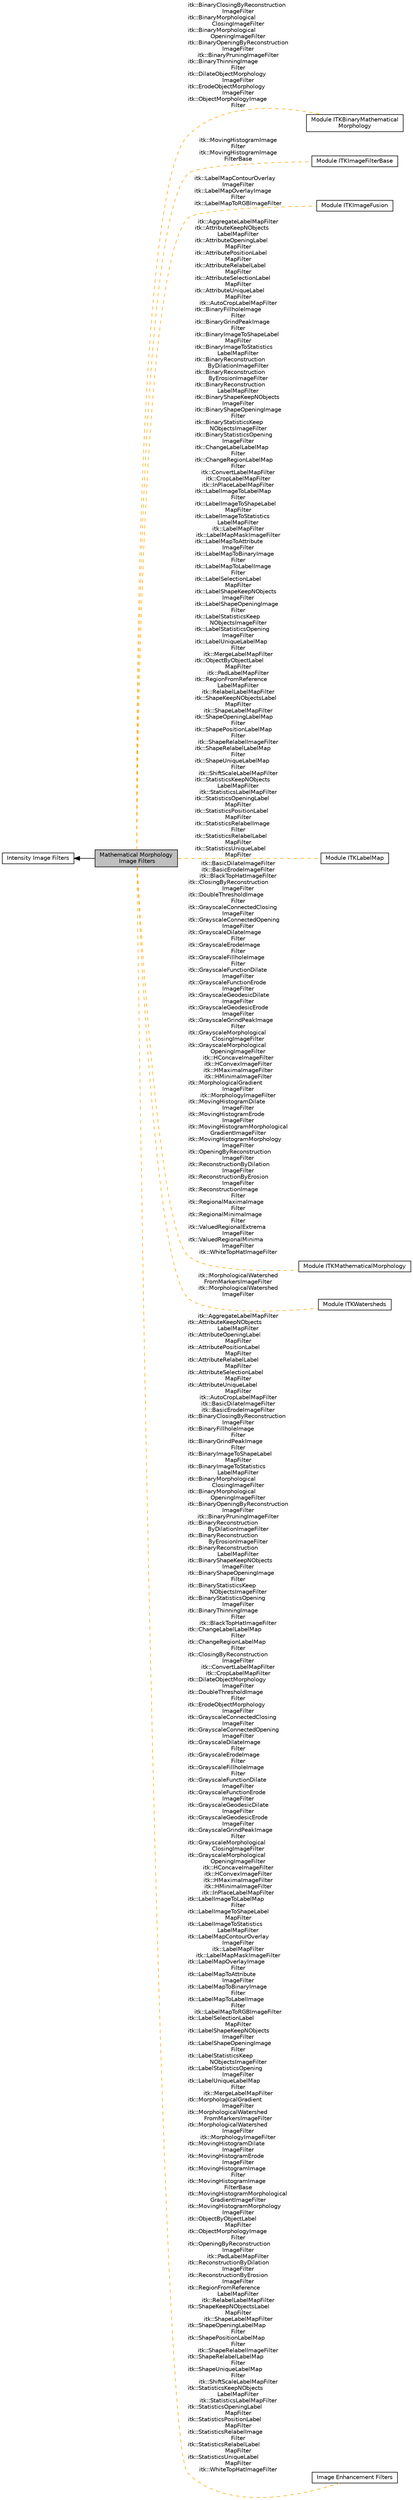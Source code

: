 digraph "Mathematical Morphology Image Filters"
{
  edge [fontname="Helvetica",fontsize="10",labelfontname="Helvetica",labelfontsize="10"];
  node [fontname="Helvetica",fontsize="10",shape=box];
  rankdir=LR;
  Node6 [label="Module ITKBinaryMathematical\lMorphology",height=0.2,width=0.4,color="black", fillcolor="white", style="filled",URL="$group__ITKBinaryMathematicalMorphology.html",tooltip=" "];
  Node9 [label="Module ITKImageFilterBase",height=0.2,width=0.4,color="black", fillcolor="white", style="filled",URL="$group__ITKImageFilterBase.html",tooltip=" "];
  Node7 [label="Module ITKImageFusion",height=0.2,width=0.4,color="black", fillcolor="white", style="filled",URL="$group__ITKImageFusion.html",tooltip=" "];
  Node4 [label="Module ITKLabelMap",height=0.2,width=0.4,color="black", fillcolor="white", style="filled",URL="$group__ITKLabelMap.html",tooltip=" "];
  Node5 [label="Module ITKMathematicalMorphology",height=0.2,width=0.4,color="black", fillcolor="white", style="filled",URL="$group__ITKMathematicalMorphology.html",tooltip=" "];
  Node8 [label="Module ITKWatersheds",height=0.2,width=0.4,color="black", fillcolor="white", style="filled",URL="$group__ITKWatersheds.html",tooltip=" "];
  Node3 [label="Image Enhancement Filters",height=0.2,width=0.4,color="black", fillcolor="white", style="filled",URL="$group__ImageEnhancement.html",tooltip=" "];
  Node2 [label="Intensity Image Filters",height=0.2,width=0.4,color="black", fillcolor="white", style="filled",URL="$group__IntensityImageFilters.html",tooltip=" "];
  Node1 [label="Mathematical Morphology\l Image Filters",height=0.2,width=0.4,color="black", fillcolor="grey75", style="filled", fontcolor="black",tooltip=" "];
  Node2->Node1 [shape=plaintext, dir="back", style="solid"];
  Node1->Node3 [shape=plaintext, label="itk::AggregateLabelMapFilter\nitk::AttributeKeepNObjects\lLabelMapFilter\nitk::AttributeOpeningLabel\lMapFilter\nitk::AttributePositionLabel\lMapFilter\nitk::AttributeRelabelLabel\lMapFilter\nitk::AttributeSelectionLabel\lMapFilter\nitk::AttributeUniqueLabel\lMapFilter\nitk::AutoCropLabelMapFilter\nitk::BasicDilateImageFilter\nitk::BasicErodeImageFilter\nitk::BinaryClosingByReconstruction\lImageFilter\nitk::BinaryFillholeImage\lFilter\nitk::BinaryGrindPeakImage\lFilter\nitk::BinaryImageToShapeLabel\lMapFilter\nitk::BinaryImageToStatistics\lLabelMapFilter\nitk::BinaryMorphological\lClosingImageFilter\nitk::BinaryMorphological\lOpeningImageFilter\nitk::BinaryOpeningByReconstruction\lImageFilter\nitk::BinaryPruningImageFilter\nitk::BinaryReconstruction\lByDilationImageFilter\nitk::BinaryReconstruction\lByErosionImageFilter\nitk::BinaryReconstruction\lLabelMapFilter\nitk::BinaryShapeKeepNObjects\lImageFilter\nitk::BinaryShapeOpeningImage\lFilter\nitk::BinaryStatisticsKeep\lNObjectsImageFilter\nitk::BinaryStatisticsOpening\lImageFilter\nitk::BinaryThinningImage\lFilter\nitk::BlackTopHatImageFilter\nitk::ChangeLabelLabelMap\lFilter\nitk::ChangeRegionLabelMap\lFilter\nitk::ClosingByReconstruction\lImageFilter\nitk::ConvertLabelMapFilter\nitk::CropLabelMapFilter\nitk::DilateObjectMorphology\lImageFilter\nitk::DoubleThresholdImage\lFilter\nitk::ErodeObjectMorphology\lImageFilter\nitk::GrayscaleConnectedClosing\lImageFilter\nitk::GrayscaleConnectedOpening\lImageFilter\nitk::GrayscaleDilateImage\lFilter\nitk::GrayscaleErodeImage\lFilter\nitk::GrayscaleFillholeImage\lFilter\nitk::GrayscaleFunctionDilate\lImageFilter\nitk::GrayscaleFunctionErode\lImageFilter\nitk::GrayscaleGeodesicDilate\lImageFilter\nitk::GrayscaleGeodesicErode\lImageFilter\nitk::GrayscaleGrindPeakImage\lFilter\nitk::GrayscaleMorphological\lClosingImageFilter\nitk::GrayscaleMorphological\lOpeningImageFilter\nitk::HConcaveImageFilter\nitk::HConvexImageFilter\nitk::HMaximaImageFilter\nitk::HMinimaImageFilter\nitk::InPlaceLabelMapFilter\nitk::LabelImageToLabelMap\lFilter\nitk::LabelImageToShapeLabel\lMapFilter\nitk::LabelImageToStatistics\lLabelMapFilter\nitk::LabelMapContourOverlay\lImageFilter\nitk::LabelMapFilter\nitk::LabelMapMaskImageFilter\nitk::LabelMapOverlayImage\lFilter\nitk::LabelMapToAttribute\lImageFilter\nitk::LabelMapToBinaryImage\lFilter\nitk::LabelMapToLabelImage\lFilter\nitk::LabelMapToRGBImageFilter\nitk::LabelSelectionLabel\lMapFilter\nitk::LabelShapeKeepNObjects\lImageFilter\nitk::LabelShapeOpeningImage\lFilter\nitk::LabelStatisticsKeep\lNObjectsImageFilter\nitk::LabelStatisticsOpening\lImageFilter\nitk::LabelUniqueLabelMap\lFilter\nitk::MergeLabelMapFilter\nitk::MorphologicalGradient\lImageFilter\nitk::MorphologicalWatershed\lFromMarkersImageFilter\nitk::MorphologicalWatershed\lImageFilter\nitk::MorphologyImageFilter\nitk::MovingHistogramDilate\lImageFilter\nitk::MovingHistogramErode\lImageFilter\nitk::MovingHistogramImage\lFilter\nitk::MovingHistogramImage\lFilterBase\nitk::MovingHistogramMorphological\lGradientImageFilter\nitk::MovingHistogramMorphology\lImageFilter\nitk::ObjectByObjectLabel\lMapFilter\nitk::ObjectMorphologyImage\lFilter\nitk::OpeningByReconstruction\lImageFilter\nitk::PadLabelMapFilter\nitk::ReconstructionByDilation\lImageFilter\nitk::ReconstructionByErosion\lImageFilter\nitk::RegionFromReference\lLabelMapFilter\nitk::RelabelLabelMapFilter\nitk::ShapeKeepNObjectsLabel\lMapFilter\nitk::ShapeLabelMapFilter\nitk::ShapeOpeningLabelMap\lFilter\nitk::ShapePositionLabelMap\lFilter\nitk::ShapeRelabelImageFilter\nitk::ShapeRelabelLabelMap\lFilter\nitk::ShapeUniqueLabelMap\lFilter\nitk::ShiftScaleLabelMapFilter\nitk::StatisticsKeepNObjects\lLabelMapFilter\nitk::StatisticsLabelMapFilter\nitk::StatisticsOpeningLabel\lMapFilter\nitk::StatisticsPositionLabel\lMapFilter\nitk::StatisticsRelabelImage\lFilter\nitk::StatisticsRelabelLabel\lMapFilter\nitk::StatisticsUniqueLabel\lMapFilter\nitk::WhiteTopHatImageFilter", color="orange", dir="none", style="dashed"];
  Node1->Node4 [shape=plaintext, label="itk::AggregateLabelMapFilter\nitk::AttributeKeepNObjects\lLabelMapFilter\nitk::AttributeOpeningLabel\lMapFilter\nitk::AttributePositionLabel\lMapFilter\nitk::AttributeRelabelLabel\lMapFilter\nitk::AttributeSelectionLabel\lMapFilter\nitk::AttributeUniqueLabel\lMapFilter\nitk::AutoCropLabelMapFilter\nitk::BinaryFillholeImage\lFilter\nitk::BinaryGrindPeakImage\lFilter\nitk::BinaryImageToShapeLabel\lMapFilter\nitk::BinaryImageToStatistics\lLabelMapFilter\nitk::BinaryReconstruction\lByDilationImageFilter\nitk::BinaryReconstruction\lByErosionImageFilter\nitk::BinaryReconstruction\lLabelMapFilter\nitk::BinaryShapeKeepNObjects\lImageFilter\nitk::BinaryShapeOpeningImage\lFilter\nitk::BinaryStatisticsKeep\lNObjectsImageFilter\nitk::BinaryStatisticsOpening\lImageFilter\nitk::ChangeLabelLabelMap\lFilter\nitk::ChangeRegionLabelMap\lFilter\nitk::ConvertLabelMapFilter\nitk::CropLabelMapFilter\nitk::InPlaceLabelMapFilter\nitk::LabelImageToLabelMap\lFilter\nitk::LabelImageToShapeLabel\lMapFilter\nitk::LabelImageToStatistics\lLabelMapFilter\nitk::LabelMapFilter\nitk::LabelMapMaskImageFilter\nitk::LabelMapToAttribute\lImageFilter\nitk::LabelMapToBinaryImage\lFilter\nitk::LabelMapToLabelImage\lFilter\nitk::LabelSelectionLabel\lMapFilter\nitk::LabelShapeKeepNObjects\lImageFilter\nitk::LabelShapeOpeningImage\lFilter\nitk::LabelStatisticsKeep\lNObjectsImageFilter\nitk::LabelStatisticsOpening\lImageFilter\nitk::LabelUniqueLabelMap\lFilter\nitk::MergeLabelMapFilter\nitk::ObjectByObjectLabel\lMapFilter\nitk::PadLabelMapFilter\nitk::RegionFromReference\lLabelMapFilter\nitk::RelabelLabelMapFilter\nitk::ShapeKeepNObjectsLabel\lMapFilter\nitk::ShapeLabelMapFilter\nitk::ShapeOpeningLabelMap\lFilter\nitk::ShapePositionLabelMap\lFilter\nitk::ShapeRelabelImageFilter\nitk::ShapeRelabelLabelMap\lFilter\nitk::ShapeUniqueLabelMap\lFilter\nitk::ShiftScaleLabelMapFilter\nitk::StatisticsKeepNObjects\lLabelMapFilter\nitk::StatisticsLabelMapFilter\nitk::StatisticsOpeningLabel\lMapFilter\nitk::StatisticsPositionLabel\lMapFilter\nitk::StatisticsRelabelImage\lFilter\nitk::StatisticsRelabelLabel\lMapFilter\nitk::StatisticsUniqueLabel\lMapFilter", color="orange", dir="none", style="dashed"];
  Node1->Node5 [shape=plaintext, label="itk::BasicDilateImageFilter\nitk::BasicErodeImageFilter\nitk::BlackTopHatImageFilter\nitk::ClosingByReconstruction\lImageFilter\nitk::DoubleThresholdImage\lFilter\nitk::GrayscaleConnectedClosing\lImageFilter\nitk::GrayscaleConnectedOpening\lImageFilter\nitk::GrayscaleDilateImage\lFilter\nitk::GrayscaleErodeImage\lFilter\nitk::GrayscaleFillholeImage\lFilter\nitk::GrayscaleFunctionDilate\lImageFilter\nitk::GrayscaleFunctionErode\lImageFilter\nitk::GrayscaleGeodesicDilate\lImageFilter\nitk::GrayscaleGeodesicErode\lImageFilter\nitk::GrayscaleGrindPeakImage\lFilter\nitk::GrayscaleMorphological\lClosingImageFilter\nitk::GrayscaleMorphological\lOpeningImageFilter\nitk::HConcaveImageFilter\nitk::HConvexImageFilter\nitk::HMaximaImageFilter\nitk::HMinimaImageFilter\nitk::MorphologicalGradient\lImageFilter\nitk::MorphologyImageFilter\nitk::MovingHistogramDilate\lImageFilter\nitk::MovingHistogramErode\lImageFilter\nitk::MovingHistogramMorphological\lGradientImageFilter\nitk::MovingHistogramMorphology\lImageFilter\nitk::OpeningByReconstruction\lImageFilter\nitk::ReconstructionByDilation\lImageFilter\nitk::ReconstructionByErosion\lImageFilter\nitk::ReconstructionImage\lFilter\nitk::RegionalMaximaImage\lFilter\nitk::RegionalMinimaImage\lFilter\nitk::ValuedRegionalExtrema\lImageFilter\nitk::ValuedRegionalMinima\lImageFilter\nitk::WhiteTopHatImageFilter", color="orange", dir="none", style="dashed"];
  Node1->Node6 [shape=plaintext, label="itk::BinaryClosingByReconstruction\lImageFilter\nitk::BinaryMorphological\lClosingImageFilter\nitk::BinaryMorphological\lOpeningImageFilter\nitk::BinaryOpeningByReconstruction\lImageFilter\nitk::BinaryPruningImageFilter\nitk::BinaryThinningImage\lFilter\nitk::DilateObjectMorphology\lImageFilter\nitk::ErodeObjectMorphology\lImageFilter\nitk::ObjectMorphologyImage\lFilter", color="orange", dir="none", style="dashed"];
  Node1->Node7 [shape=plaintext, label="itk::LabelMapContourOverlay\lImageFilter\nitk::LabelMapOverlayImage\lFilter\nitk::LabelMapToRGBImageFilter", color="orange", dir="none", style="dashed"];
  Node1->Node8 [shape=plaintext, label="itk::MorphologicalWatershed\lFromMarkersImageFilter\nitk::MorphologicalWatershed\lImageFilter", color="orange", dir="none", style="dashed"];
  Node1->Node9 [shape=plaintext, label="itk::MovingHistogramImage\lFilter\nitk::MovingHistogramImage\lFilterBase", color="orange", dir="none", style="dashed"];
}
